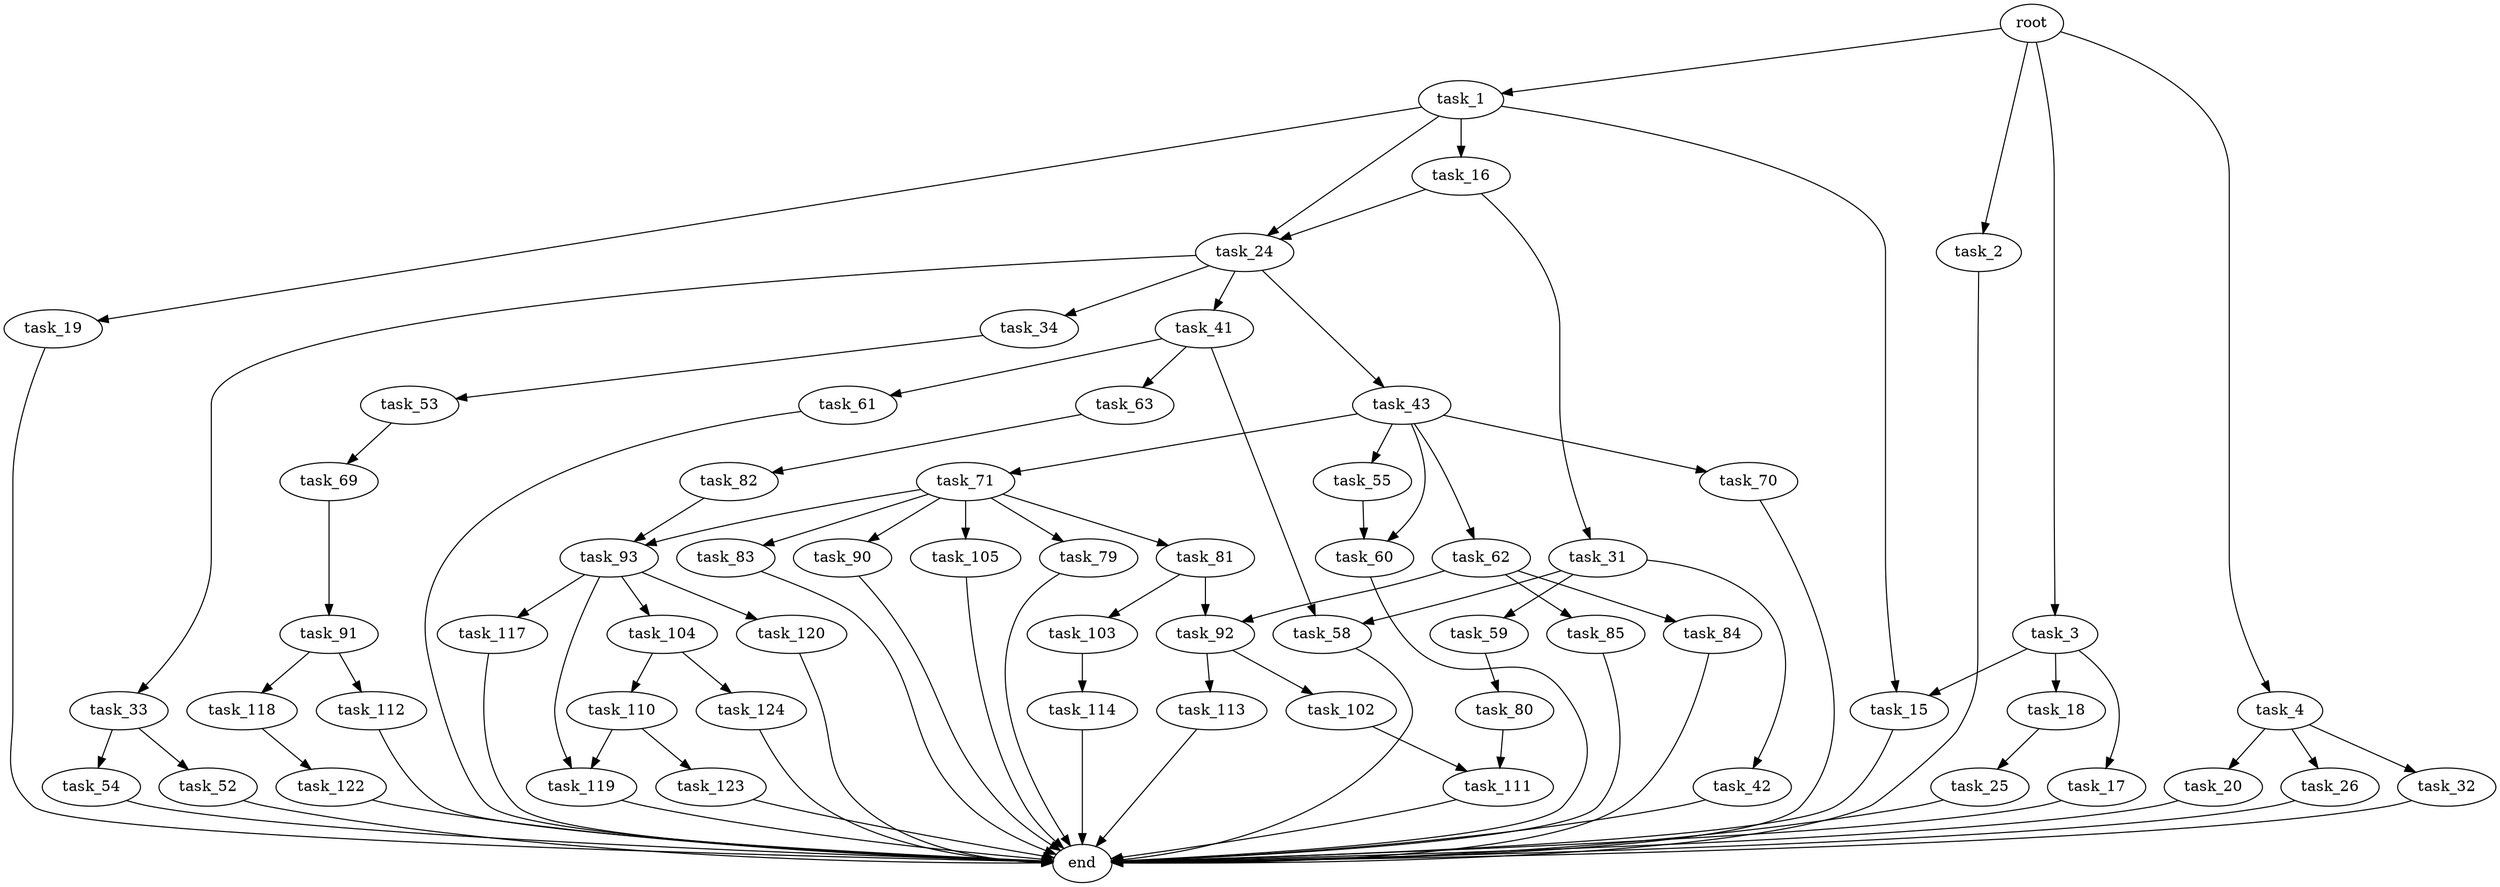 digraph G {
  root [size="0.000000"];
  task_1 [size="43128656406.000000"];
  task_2 [size="21980370240.000000"];
  task_3 [size="229758044004.000000"];
  task_4 [size="11975875878.000000"];
  task_15 [size="185115460524.000000"];
  task_16 [size="42475356071.000000"];
  task_17 [size="231928233984.000000"];
  task_18 [size="368293445632.000000"];
  task_19 [size="36918002801.000000"];
  task_20 [size="1073741824000.000000"];
  task_24 [size="50092690093.000000"];
  task_25 [size="24642143198.000000"];
  task_26 [size="134217728000.000000"];
  task_31 [size="3217319490.000000"];
  task_32 [size="156339954799.000000"];
  task_33 [size="134217728000.000000"];
  task_34 [size="4900856087.000000"];
  task_41 [size="368293445632.000000"];
  task_42 [size="368293445632.000000"];
  task_43 [size="134217728000.000000"];
  task_52 [size="2918412532.000000"];
  task_53 [size="549755813888.000000"];
  task_54 [size="165553446656.000000"];
  task_55 [size="166504045900.000000"];
  task_58 [size="3399569074.000000"];
  task_59 [size="7657702132.000000"];
  task_60 [size="8589934592.000000"];
  task_61 [size="368293445632.000000"];
  task_62 [size="19907042783.000000"];
  task_63 [size="898751622939.000000"];
  task_69 [size="16501323829.000000"];
  task_70 [size="368293445632.000000"];
  task_71 [size="28991029248.000000"];
  task_79 [size="384616462010.000000"];
  task_80 [size="690078079683.000000"];
  task_81 [size="197530857397.000000"];
  task_82 [size="80551782425.000000"];
  task_83 [size="133264287033.000000"];
  task_84 [size="42566719220.000000"];
  task_85 [size="3589628385.000000"];
  task_90 [size="441137656295.000000"];
  task_91 [size="49437142388.000000"];
  task_92 [size="1073741824000.000000"];
  task_93 [size="327497705497.000000"];
  task_102 [size="925015309.000000"];
  task_103 [size="68719476736.000000"];
  task_104 [size="13385483856.000000"];
  task_105 [size="4706272495.000000"];
  task_110 [size="368293445632.000000"];
  task_111 [size="3811345275.000000"];
  task_112 [size="782757789696.000000"];
  task_113 [size="134624103417.000000"];
  task_114 [size="782757789696.000000"];
  task_117 [size="782757789696.000000"];
  task_118 [size="1073741824000.000000"];
  task_119 [size="3406217772.000000"];
  task_120 [size="8589934592.000000"];
  task_122 [size="231928233984.000000"];
  task_123 [size="85835519191.000000"];
  task_124 [size="231928233984.000000"];
  end [size="0.000000"];

  root -> task_1 [size="1.000000"];
  root -> task_2 [size="1.000000"];
  root -> task_3 [size="1.000000"];
  root -> task_4 [size="1.000000"];
  task_1 -> task_15 [size="838860800.000000"];
  task_1 -> task_16 [size="838860800.000000"];
  task_1 -> task_19 [size="838860800.000000"];
  task_1 -> task_24 [size="838860800.000000"];
  task_2 -> end [size="1.000000"];
  task_3 -> task_15 [size="209715200.000000"];
  task_3 -> task_17 [size="209715200.000000"];
  task_3 -> task_18 [size="209715200.000000"];
  task_4 -> task_20 [size="679477248.000000"];
  task_4 -> task_26 [size="679477248.000000"];
  task_4 -> task_32 [size="679477248.000000"];
  task_15 -> end [size="1.000000"];
  task_16 -> task_24 [size="838860800.000000"];
  task_16 -> task_31 [size="838860800.000000"];
  task_17 -> end [size="1.000000"];
  task_18 -> task_25 [size="411041792.000000"];
  task_19 -> end [size="1.000000"];
  task_20 -> end [size="1.000000"];
  task_24 -> task_33 [size="838860800.000000"];
  task_24 -> task_34 [size="838860800.000000"];
  task_24 -> task_41 [size="838860800.000000"];
  task_24 -> task_43 [size="838860800.000000"];
  task_25 -> end [size="1.000000"];
  task_26 -> end [size="1.000000"];
  task_31 -> task_42 [size="209715200.000000"];
  task_31 -> task_58 [size="209715200.000000"];
  task_31 -> task_59 [size="209715200.000000"];
  task_32 -> end [size="1.000000"];
  task_33 -> task_52 [size="209715200.000000"];
  task_33 -> task_54 [size="209715200.000000"];
  task_34 -> task_53 [size="134217728.000000"];
  task_41 -> task_58 [size="411041792.000000"];
  task_41 -> task_61 [size="411041792.000000"];
  task_41 -> task_63 [size="411041792.000000"];
  task_42 -> end [size="1.000000"];
  task_43 -> task_55 [size="209715200.000000"];
  task_43 -> task_60 [size="209715200.000000"];
  task_43 -> task_62 [size="209715200.000000"];
  task_43 -> task_70 [size="209715200.000000"];
  task_43 -> task_71 [size="209715200.000000"];
  task_52 -> end [size="1.000000"];
  task_53 -> task_69 [size="536870912.000000"];
  task_54 -> end [size="1.000000"];
  task_55 -> task_60 [size="536870912.000000"];
  task_58 -> end [size="1.000000"];
  task_59 -> task_80 [size="33554432.000000"];
  task_60 -> end [size="1.000000"];
  task_61 -> end [size="1.000000"];
  task_62 -> task_84 [size="411041792.000000"];
  task_62 -> task_85 [size="411041792.000000"];
  task_62 -> task_92 [size="411041792.000000"];
  task_63 -> task_82 [size="679477248.000000"];
  task_69 -> task_91 [size="536870912.000000"];
  task_70 -> end [size="1.000000"];
  task_71 -> task_79 [size="75497472.000000"];
  task_71 -> task_81 [size="75497472.000000"];
  task_71 -> task_83 [size="75497472.000000"];
  task_71 -> task_90 [size="75497472.000000"];
  task_71 -> task_93 [size="75497472.000000"];
  task_71 -> task_105 [size="75497472.000000"];
  task_79 -> end [size="1.000000"];
  task_80 -> task_111 [size="838860800.000000"];
  task_81 -> task_92 [size="679477248.000000"];
  task_81 -> task_103 [size="679477248.000000"];
  task_82 -> task_93 [size="75497472.000000"];
  task_83 -> end [size="1.000000"];
  task_84 -> end [size="1.000000"];
  task_85 -> end [size="1.000000"];
  task_90 -> end [size="1.000000"];
  task_91 -> task_112 [size="134217728.000000"];
  task_91 -> task_118 [size="134217728.000000"];
  task_92 -> task_102 [size="838860800.000000"];
  task_92 -> task_113 [size="838860800.000000"];
  task_93 -> task_104 [size="536870912.000000"];
  task_93 -> task_117 [size="536870912.000000"];
  task_93 -> task_119 [size="536870912.000000"];
  task_93 -> task_120 [size="536870912.000000"];
  task_102 -> task_111 [size="33554432.000000"];
  task_103 -> task_114 [size="134217728.000000"];
  task_104 -> task_110 [size="209715200.000000"];
  task_104 -> task_124 [size="209715200.000000"];
  task_105 -> end [size="1.000000"];
  task_110 -> task_119 [size="411041792.000000"];
  task_110 -> task_123 [size="411041792.000000"];
  task_111 -> end [size="1.000000"];
  task_112 -> end [size="1.000000"];
  task_113 -> end [size="1.000000"];
  task_114 -> end [size="1.000000"];
  task_117 -> end [size="1.000000"];
  task_118 -> task_122 [size="838860800.000000"];
  task_119 -> end [size="1.000000"];
  task_120 -> end [size="1.000000"];
  task_122 -> end [size="1.000000"];
  task_123 -> end [size="1.000000"];
  task_124 -> end [size="1.000000"];
}
